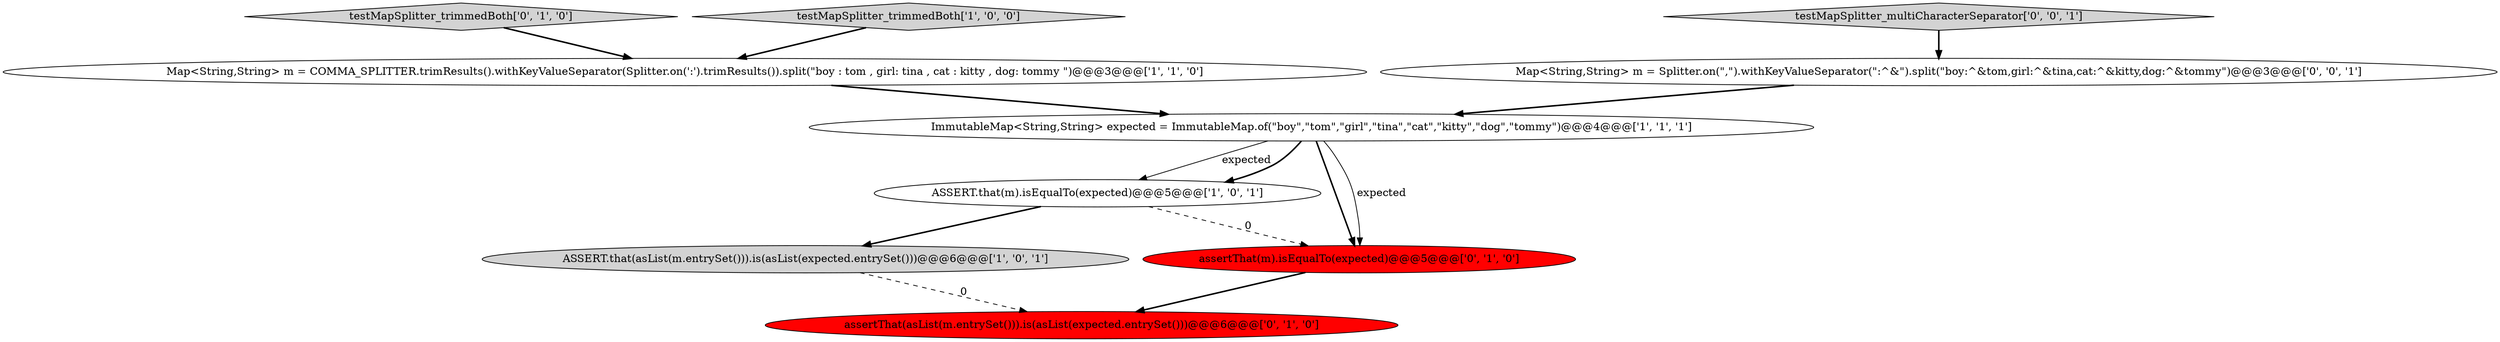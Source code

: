 digraph {
8 [style = filled, label = "Map<String,String> m = Splitter.on(\",\").withKeyValueSeparator(\":^&\").split(\"boy:^&tom,girl:^&tina,cat:^&kitty,dog:^&tommy\")@@@3@@@['0', '0', '1']", fillcolor = white, shape = ellipse image = "AAA0AAABBB3BBB"];
2 [style = filled, label = "ASSERT.that(m).isEqualTo(expected)@@@5@@@['1', '0', '1']", fillcolor = white, shape = ellipse image = "AAA0AAABBB1BBB"];
4 [style = filled, label = "ImmutableMap<String,String> expected = ImmutableMap.of(\"boy\",\"tom\",\"girl\",\"tina\",\"cat\",\"kitty\",\"dog\",\"tommy\")@@@4@@@['1', '1', '1']", fillcolor = white, shape = ellipse image = "AAA0AAABBB1BBB"];
6 [style = filled, label = "testMapSplitter_trimmedBoth['0', '1', '0']", fillcolor = lightgray, shape = diamond image = "AAA0AAABBB2BBB"];
7 [style = filled, label = "assertThat(m).isEqualTo(expected)@@@5@@@['0', '1', '0']", fillcolor = red, shape = ellipse image = "AAA1AAABBB2BBB"];
0 [style = filled, label = "Map<String,String> m = COMMA_SPLITTER.trimResults().withKeyValueSeparator(Splitter.on(':').trimResults()).split(\"boy : tom , girl: tina , cat : kitty , dog: tommy \")@@@3@@@['1', '1', '0']", fillcolor = white, shape = ellipse image = "AAA0AAABBB1BBB"];
9 [style = filled, label = "testMapSplitter_multiCharacterSeparator['0', '0', '1']", fillcolor = lightgray, shape = diamond image = "AAA0AAABBB3BBB"];
3 [style = filled, label = "ASSERT.that(asList(m.entrySet())).is(asList(expected.entrySet()))@@@6@@@['1', '0', '1']", fillcolor = lightgray, shape = ellipse image = "AAA0AAABBB1BBB"];
1 [style = filled, label = "testMapSplitter_trimmedBoth['1', '0', '0']", fillcolor = lightgray, shape = diamond image = "AAA0AAABBB1BBB"];
5 [style = filled, label = "assertThat(asList(m.entrySet())).is(asList(expected.entrySet()))@@@6@@@['0', '1', '0']", fillcolor = red, shape = ellipse image = "AAA1AAABBB2BBB"];
4->2 [style = solid, label="expected"];
3->5 [style = dashed, label="0"];
7->5 [style = bold, label=""];
6->0 [style = bold, label=""];
4->2 [style = bold, label=""];
1->0 [style = bold, label=""];
8->4 [style = bold, label=""];
2->7 [style = dashed, label="0"];
9->8 [style = bold, label=""];
0->4 [style = bold, label=""];
4->7 [style = bold, label=""];
2->3 [style = bold, label=""];
4->7 [style = solid, label="expected"];
}
